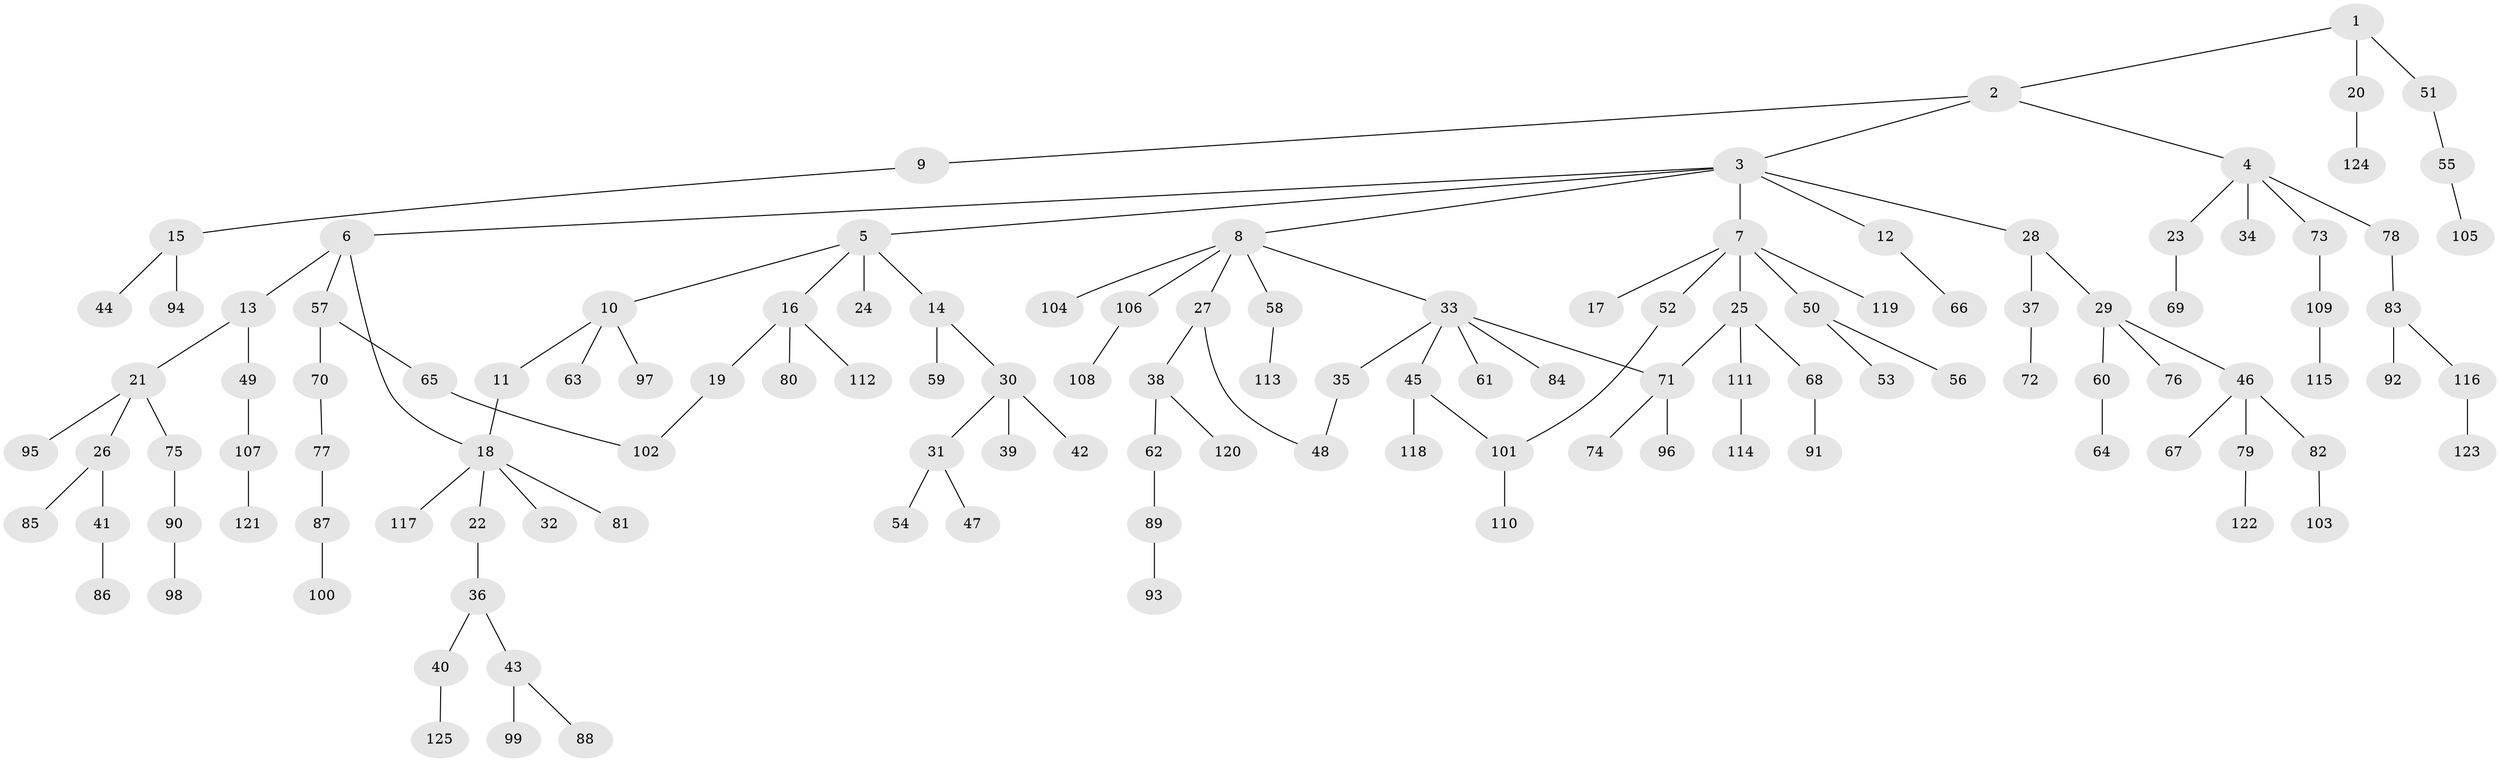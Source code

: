 // coarse degree distribution, {2: 0.4, 5: 0.06, 8: 0.02, 1: 0.36, 4: 0.06, 3: 0.1}
// Generated by graph-tools (version 1.1) at 2025/49/03/04/25 22:49:05]
// undirected, 125 vertices, 129 edges
graph export_dot {
  node [color=gray90,style=filled];
  1;
  2;
  3;
  4;
  5;
  6;
  7;
  8;
  9;
  10;
  11;
  12;
  13;
  14;
  15;
  16;
  17;
  18;
  19;
  20;
  21;
  22;
  23;
  24;
  25;
  26;
  27;
  28;
  29;
  30;
  31;
  32;
  33;
  34;
  35;
  36;
  37;
  38;
  39;
  40;
  41;
  42;
  43;
  44;
  45;
  46;
  47;
  48;
  49;
  50;
  51;
  52;
  53;
  54;
  55;
  56;
  57;
  58;
  59;
  60;
  61;
  62;
  63;
  64;
  65;
  66;
  67;
  68;
  69;
  70;
  71;
  72;
  73;
  74;
  75;
  76;
  77;
  78;
  79;
  80;
  81;
  82;
  83;
  84;
  85;
  86;
  87;
  88;
  89;
  90;
  91;
  92;
  93;
  94;
  95;
  96;
  97;
  98;
  99;
  100;
  101;
  102;
  103;
  104;
  105;
  106;
  107;
  108;
  109;
  110;
  111;
  112;
  113;
  114;
  115;
  116;
  117;
  118;
  119;
  120;
  121;
  122;
  123;
  124;
  125;
  1 -- 2;
  1 -- 20;
  1 -- 51;
  2 -- 3;
  2 -- 4;
  2 -- 9;
  3 -- 5;
  3 -- 6;
  3 -- 7;
  3 -- 8;
  3 -- 12;
  3 -- 28;
  4 -- 23;
  4 -- 34;
  4 -- 73;
  4 -- 78;
  5 -- 10;
  5 -- 14;
  5 -- 16;
  5 -- 24;
  6 -- 13;
  6 -- 57;
  6 -- 18;
  7 -- 17;
  7 -- 25;
  7 -- 50;
  7 -- 52;
  7 -- 119;
  8 -- 27;
  8 -- 33;
  8 -- 58;
  8 -- 104;
  8 -- 106;
  9 -- 15;
  10 -- 11;
  10 -- 63;
  10 -- 97;
  11 -- 18;
  12 -- 66;
  13 -- 21;
  13 -- 49;
  14 -- 30;
  14 -- 59;
  15 -- 44;
  15 -- 94;
  16 -- 19;
  16 -- 80;
  16 -- 112;
  18 -- 22;
  18 -- 32;
  18 -- 81;
  18 -- 117;
  19 -- 102;
  20 -- 124;
  21 -- 26;
  21 -- 75;
  21 -- 95;
  22 -- 36;
  23 -- 69;
  25 -- 68;
  25 -- 111;
  25 -- 71;
  26 -- 41;
  26 -- 85;
  27 -- 38;
  27 -- 48;
  28 -- 29;
  28 -- 37;
  29 -- 46;
  29 -- 60;
  29 -- 76;
  30 -- 31;
  30 -- 39;
  30 -- 42;
  31 -- 47;
  31 -- 54;
  33 -- 35;
  33 -- 45;
  33 -- 61;
  33 -- 71;
  33 -- 84;
  35 -- 48;
  36 -- 40;
  36 -- 43;
  37 -- 72;
  38 -- 62;
  38 -- 120;
  40 -- 125;
  41 -- 86;
  43 -- 88;
  43 -- 99;
  45 -- 101;
  45 -- 118;
  46 -- 67;
  46 -- 79;
  46 -- 82;
  49 -- 107;
  50 -- 53;
  50 -- 56;
  51 -- 55;
  52 -- 101;
  55 -- 105;
  57 -- 65;
  57 -- 70;
  58 -- 113;
  60 -- 64;
  62 -- 89;
  65 -- 102;
  68 -- 91;
  70 -- 77;
  71 -- 74;
  71 -- 96;
  73 -- 109;
  75 -- 90;
  77 -- 87;
  78 -- 83;
  79 -- 122;
  82 -- 103;
  83 -- 92;
  83 -- 116;
  87 -- 100;
  89 -- 93;
  90 -- 98;
  101 -- 110;
  106 -- 108;
  107 -- 121;
  109 -- 115;
  111 -- 114;
  116 -- 123;
}
